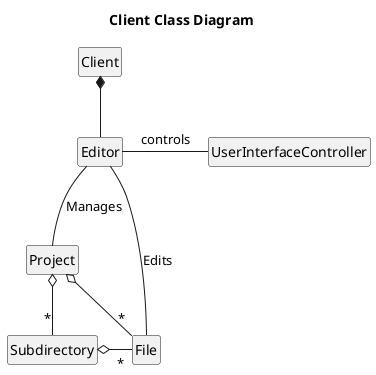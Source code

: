 @startuml
hide circle
hide empty fields
hide empty methods
title <b>Client Class Diagram

Class Client
Class UserInterfaceController
Class Editor
Class Project
Class File
Class Subdirectory

Client *-- Editor
UserInterfaceController -left- Editor : controls
Editor -- Project : Manages
Editor -- File : Edits
Project o-- "*" File
Project o-- "*" Subdirectory
Subdirectory o-right- "*" File
@enduml
